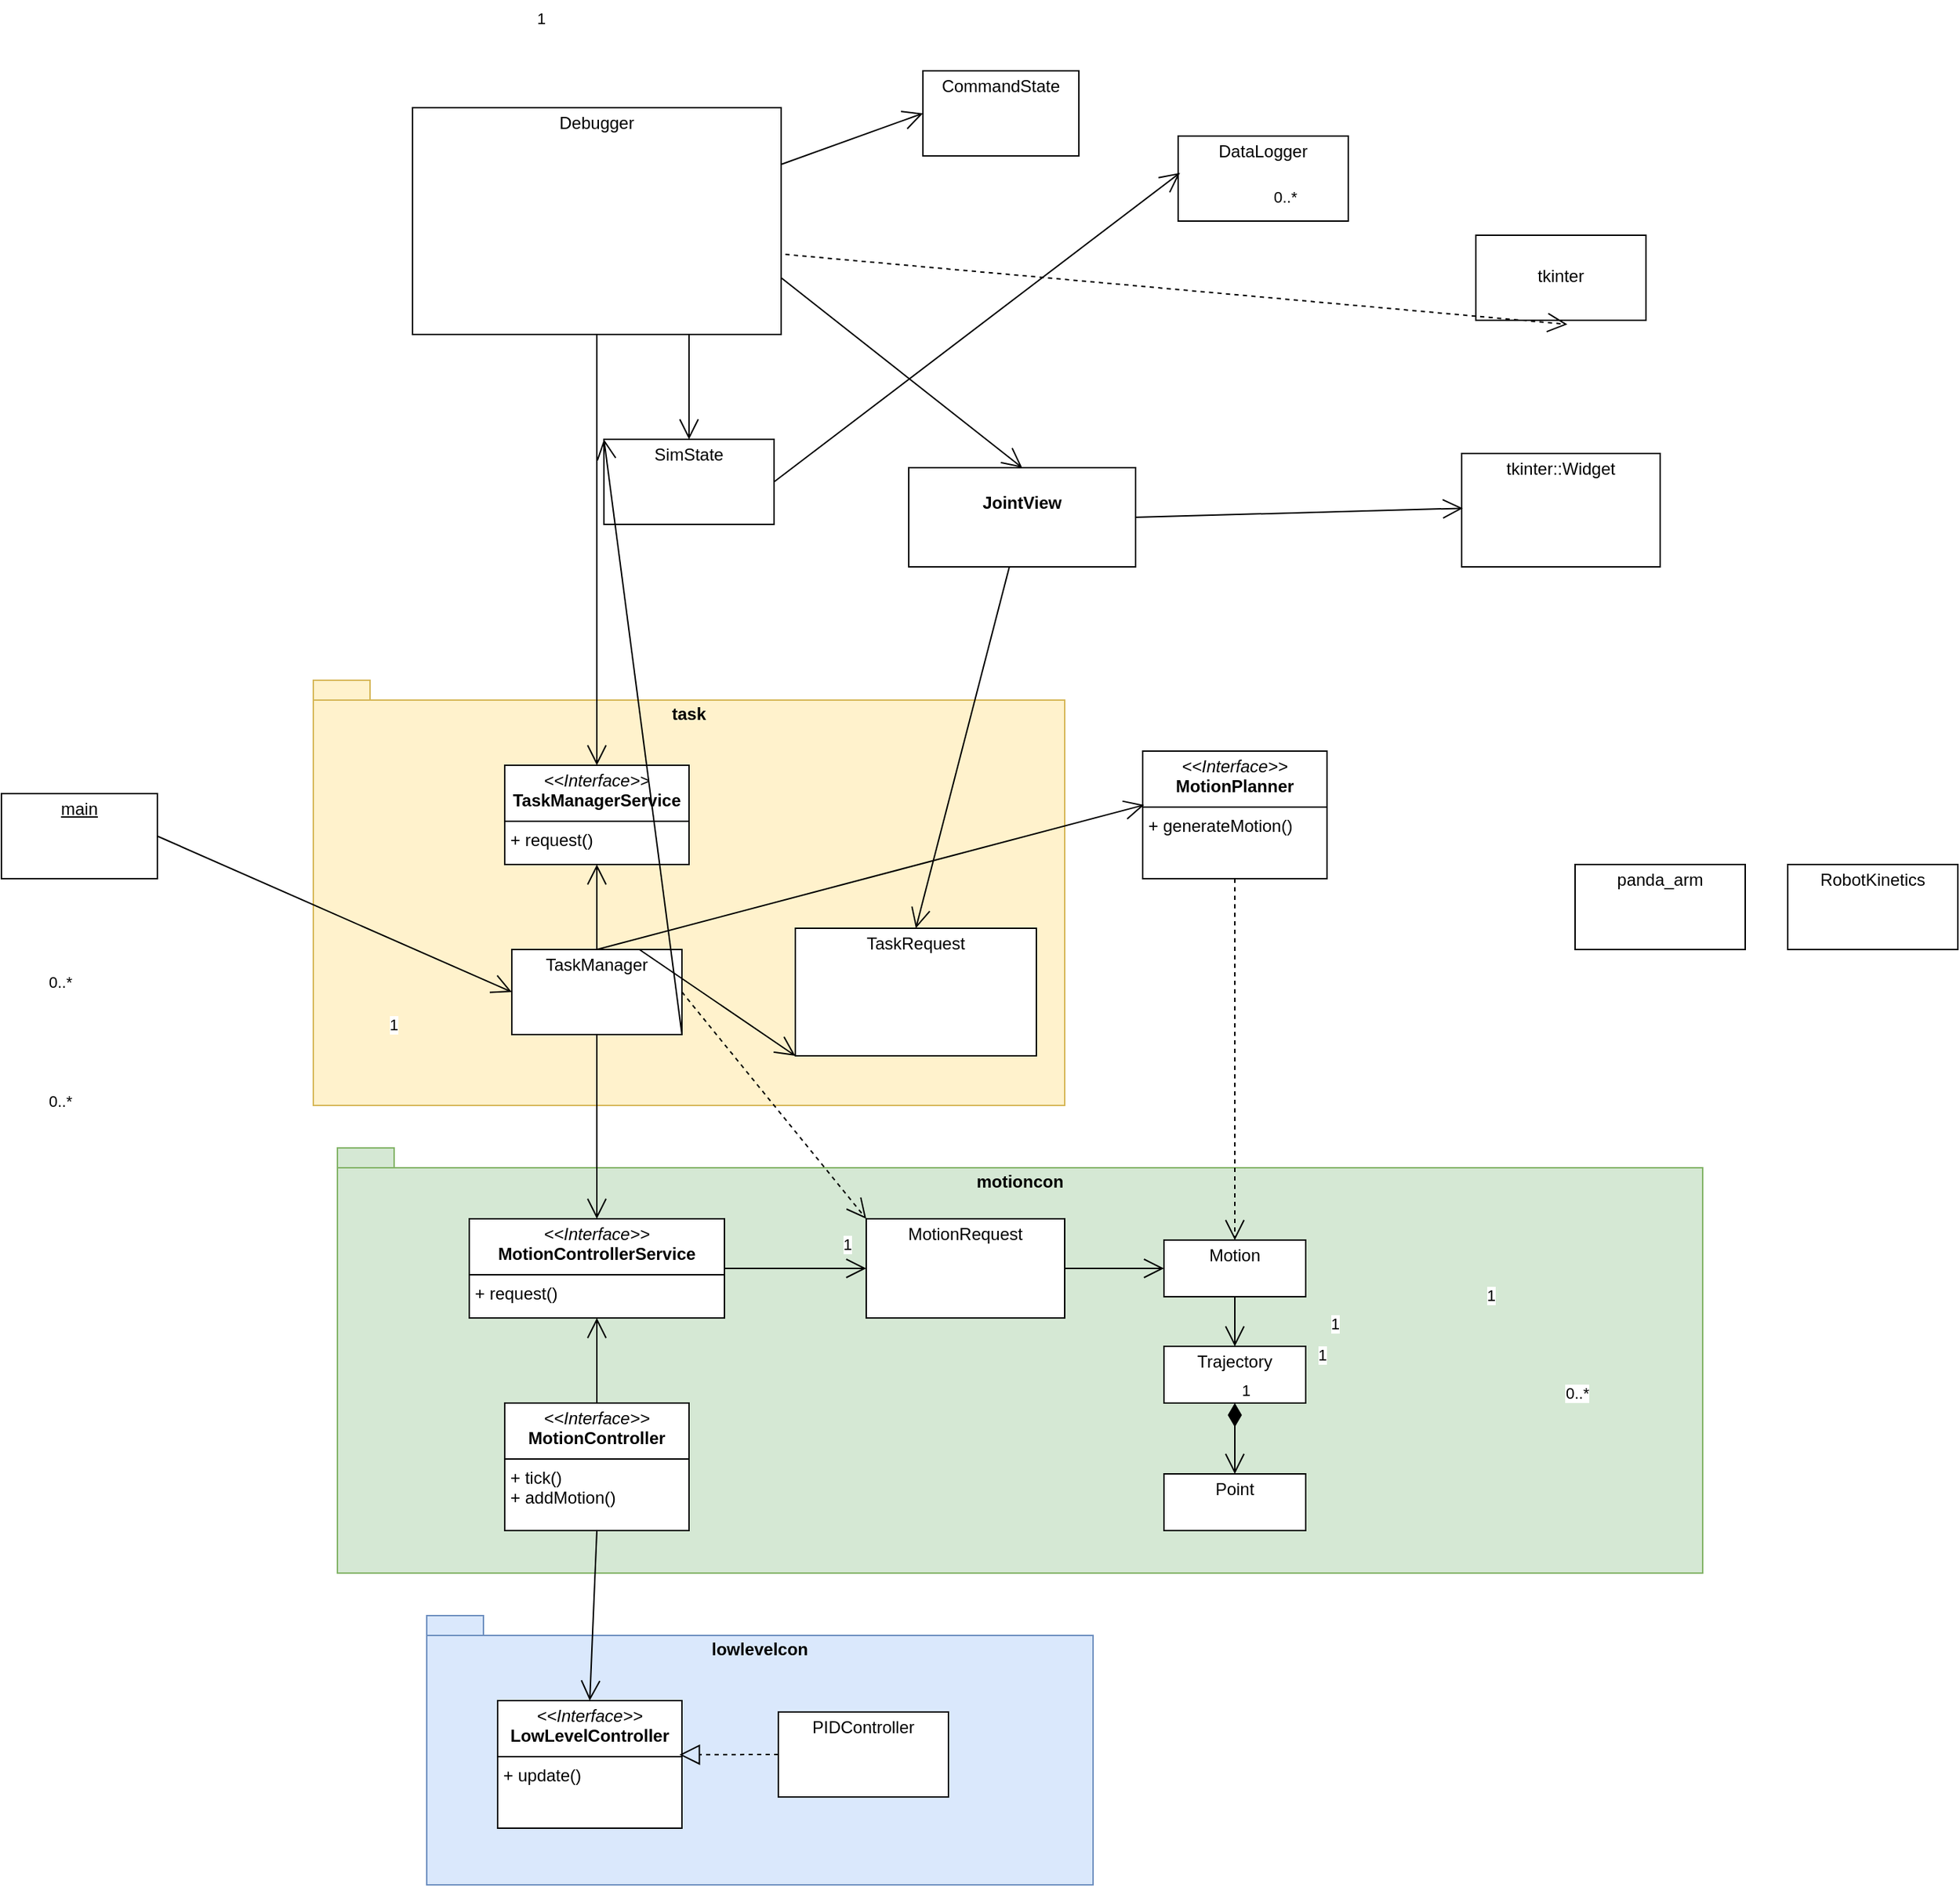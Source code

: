 <mxfile version="24.4.8" type="device">
  <diagram name="ページ1" id="Qz9m1jouxG5U3JRUf05g">
    <mxGraphModel dx="2183" dy="2436" grid="1" gridSize="10" guides="1" tooltips="1" connect="1" arrows="1" fold="1" page="1" pageScale="1" pageWidth="1654" pageHeight="1169" math="0" shadow="0">
      <root>
        <mxCell id="0" />
        <mxCell id="1" parent="0" />
        <mxCell id="ig63yazPnwBaCMaBxHnu-6" value="task" style="shape=folder;fontStyle=1;spacingTop=10;tabWidth=40;tabHeight=14;tabPosition=left;html=1;whiteSpace=wrap;verticalAlign=top;fillColor=#fff2cc;strokeColor=#d6b656;" vertex="1" parent="1">
          <mxGeometry x="810" y="-50" width="530" height="300" as="geometry" />
        </mxCell>
        <mxCell id="ig63yazPnwBaCMaBxHnu-4" value="motioncon" style="shape=folder;fontStyle=1;spacingTop=10;tabWidth=40;tabHeight=14;tabPosition=left;html=1;whiteSpace=wrap;verticalAlign=top;fillColor=#d5e8d4;strokeColor=#82b366;" vertex="1" parent="1">
          <mxGeometry x="827" y="280" width="963" height="300" as="geometry" />
        </mxCell>
        <mxCell id="ig63yazPnwBaCMaBxHnu-3" value="lowlevelcon" style="shape=folder;fontStyle=1;spacingTop=10;tabWidth=40;tabHeight=14;tabPosition=left;html=1;whiteSpace=wrap;verticalAlign=top;fillColor=#dae8fc;strokeColor=#6c8ebf;" vertex="1" parent="1">
          <mxGeometry x="890" y="610" width="470" height="190" as="geometry" />
        </mxCell>
        <mxCell id="u1hAvfkpSpj0WjAq0JWy-3" value="&lt;p style=&quot;margin:0px;margin-top:4px;text-align:center;&quot;&gt;&lt;br&gt;&lt;/p&gt;&lt;p style=&quot;margin:0px;margin-top:4px;text-align:center;&quot;&gt;tkinter&lt;/p&gt;&lt;p style=&quot;margin:0px;margin-top:4px;text-align:center;&quot;&gt;&lt;br&gt;&lt;/p&gt;" style="verticalAlign=top;align=left;overflow=fill;html=1;whiteSpace=wrap;" parent="1" vertex="1">
          <mxGeometry x="1630" y="-364" width="120" height="60" as="geometry" />
        </mxCell>
        <mxCell id="u1hAvfkpSpj0WjAq0JWy-4" value="&lt;div&gt;&lt;br&gt;&lt;/div&gt;&lt;div&gt;&lt;br&gt;&lt;/div&gt;" style="endArrow=open;endSize=12;dashed=1;html=1;rounded=0;entryX=0.538;entryY=1.048;entryDx=0;entryDy=0;entryPerimeter=0;exitX=0;exitY=0.5;exitDx=0;exitDy=0;" parent="1" source="QMs9IUyX99t9ju86rxO--3" target="u1hAvfkpSpj0WjAq0JWy-3" edge="1">
          <mxGeometry width="160" relative="1" as="geometry">
            <mxPoint x="969" y="-1074" as="sourcePoint" />
            <mxPoint x="1129" y="-834" as="targetPoint" />
          </mxGeometry>
        </mxCell>
        <mxCell id="u1hAvfkpSpj0WjAq0JWy-5" value="&lt;p style=&quot;margin:0px;margin-top:4px;text-align:center;&quot;&gt;SimState&lt;/p&gt;" style="verticalAlign=top;align=left;overflow=fill;html=1;whiteSpace=wrap;" parent="1" vertex="1">
          <mxGeometry x="1015" y="-220" width="120" height="60" as="geometry" />
        </mxCell>
        <mxCell id="AWs0AIrcNvtHD0mJR_CJ-1" value="&lt;p style=&quot;margin:0px;margin-top:4px;text-align:center;&quot;&gt;panda_arm&lt;/p&gt;" style="verticalAlign=top;align=left;overflow=fill;html=1;whiteSpace=wrap;" parent="1" vertex="1">
          <mxGeometry x="1700" y="80" width="120" height="60" as="geometry" />
        </mxCell>
        <mxCell id="AWs0AIrcNvtHD0mJR_CJ-2" value="&lt;p style=&quot;margin:0px;margin-top:4px;text-align:center;&quot;&gt;RobotKinetics&lt;/p&gt;" style="verticalAlign=top;align=left;overflow=fill;html=1;whiteSpace=wrap;" parent="1" vertex="1">
          <mxGeometry x="1850" y="80" width="120" height="60" as="geometry" />
        </mxCell>
        <mxCell id="q2Q6VRc8DqvvhNad2FPL-1" value="&lt;p style=&quot;margin:0px;margin-top:4px;text-align:center;&quot;&gt;&lt;br&gt;&lt;b&gt;JointView&lt;/b&gt;&lt;/p&gt;" style="verticalAlign=top;align=left;overflow=fill;html=1;whiteSpace=wrap;" parent="1" vertex="1">
          <mxGeometry x="1230" y="-200" width="160" height="70" as="geometry" />
        </mxCell>
        <mxCell id="q2Q6VRc8DqvvhNad2FPL-2" value="&lt;p style=&quot;margin:0px;margin-top:4px;text-align:center;&quot;&gt;tkinter::Widget&lt;/p&gt;" style="verticalAlign=top;align=left;overflow=fill;html=1;whiteSpace=wrap;" parent="1" vertex="1">
          <mxGeometry x="1620" y="-210" width="140" height="80" as="geometry" />
        </mxCell>
        <mxCell id="QMs9IUyX99t9ju86rxO--3" value="&lt;p style=&quot;margin:0px;margin-top:4px;text-align:center;&quot;&gt;Debugger&lt;/p&gt;" style="verticalAlign=top;align=left;overflow=fill;html=1;whiteSpace=wrap;" parent="1" vertex="1">
          <mxGeometry x="880" y="-454" width="260" height="160" as="geometry" />
        </mxCell>
        <mxCell id="QMs9IUyX99t9ju86rxO--4" value="" style="endArrow=open;endFill=1;endSize=12;html=1;rounded=0;entryX=0.5;entryY=0;entryDx=0;entryDy=0;exitX=1;exitY=0.75;exitDx=0;exitDy=0;" parent="1" source="QMs9IUyX99t9ju86rxO--3" target="q2Q6VRc8DqvvhNad2FPL-1" edge="1">
          <mxGeometry width="160" relative="1" as="geometry">
            <mxPoint x="779" y="-534" as="sourcePoint" />
            <mxPoint x="939" y="-534" as="targetPoint" />
          </mxGeometry>
        </mxCell>
        <mxCell id="QMs9IUyX99t9ju86rxO--5" value="" style="endArrow=open;endFill=1;endSize=12;html=1;rounded=0;entryX=0.006;entryY=0.483;entryDx=0;entryDy=0;exitX=1;exitY=0.5;exitDx=0;exitDy=0;entryPerimeter=0;" parent="1" source="q2Q6VRc8DqvvhNad2FPL-1" target="q2Q6VRc8DqvvhNad2FPL-2" edge="1">
          <mxGeometry width="160" relative="1" as="geometry">
            <mxPoint x="1129" y="-274" as="sourcePoint" />
            <mxPoint x="1249" y="-274" as="targetPoint" />
          </mxGeometry>
        </mxCell>
        <mxCell id="h9wSukIfPtlWrK1b2Klg-1" value="&lt;p style=&quot;margin:0px;margin-top:4px;text-align:center;&quot;&gt;TaskManager&lt;/p&gt;" style="verticalAlign=top;align=left;overflow=fill;html=1;whiteSpace=wrap;" parent="1" vertex="1">
          <mxGeometry x="950" y="140" width="120" height="60" as="geometry" />
        </mxCell>
        <mxCell id="h9wSukIfPtlWrK1b2Klg-2" value="&lt;p style=&quot;margin:0px;margin-top:4px;text-align:center;&quot;&gt;PIDController&lt;/p&gt;" style="verticalAlign=top;align=left;overflow=fill;html=1;whiteSpace=wrap;" parent="1" vertex="1">
          <mxGeometry x="1138" y="678" width="120" height="60" as="geometry" />
        </mxCell>
        <mxCell id="h9wSukIfPtlWrK1b2Klg-4" value="&lt;p style=&quot;margin:0px;margin-top:4px;text-align:center;&quot;&gt;&lt;i&gt;&amp;lt;&amp;lt;Interface&amp;gt;&amp;gt;&lt;/i&gt;&lt;br&gt;&lt;b&gt;LowLevel&lt;/b&gt;&lt;b style=&quot;background-color: initial;&quot;&gt;Controller&lt;/b&gt;&lt;/p&gt;&lt;hr size=&quot;1&quot; style=&quot;border-style:solid;&quot;&gt;&lt;p style=&quot;margin:0px;margin-left:4px;&quot;&gt;&lt;/p&gt;&lt;p style=&quot;margin:0px;margin-left:4px;&quot;&gt;+ update()&lt;br&gt;&lt;/p&gt;" style="verticalAlign=top;align=left;overflow=fill;html=1;whiteSpace=wrap;" parent="1" vertex="1">
          <mxGeometry x="940" y="670" width="130" height="90" as="geometry" />
        </mxCell>
        <mxCell id="h9wSukIfPtlWrK1b2Klg-5" value="" style="endArrow=block;dashed=1;endFill=0;endSize=12;html=1;rounded=0;entryX=0.986;entryY=0.424;entryDx=0;entryDy=0;entryPerimeter=0;exitX=0;exitY=0.5;exitDx=0;exitDy=0;" parent="1" source="h9wSukIfPtlWrK1b2Klg-2" target="h9wSukIfPtlWrK1b2Klg-4" edge="1">
          <mxGeometry width="160" relative="1" as="geometry">
            <mxPoint x="1028" y="855" as="sourcePoint" />
            <mxPoint x="1188" y="855" as="targetPoint" />
          </mxGeometry>
        </mxCell>
        <mxCell id="h9wSukIfPtlWrK1b2Klg-6" value="&lt;p style=&quot;margin:0px;margin-top:4px;text-align:center;&quot;&gt;CommandState&lt;/p&gt;" style="verticalAlign=top;align=left;overflow=fill;html=1;whiteSpace=wrap;" parent="1" vertex="1">
          <mxGeometry x="1240" y="-480" width="110" height="60" as="geometry" />
        </mxCell>
        <mxCell id="h9wSukIfPtlWrK1b2Klg-7" value="" style="endArrow=open;endFill=1;endSize=12;html=1;rounded=0;exitX=1;exitY=0.25;exitDx=0;exitDy=0;entryX=0;entryY=0.5;entryDx=0;entryDy=0;" parent="1" source="QMs9IUyX99t9ju86rxO--3" target="h9wSukIfPtlWrK1b2Klg-6" edge="1">
          <mxGeometry width="160" relative="1" as="geometry">
            <mxPoint x="1239" y="-484" as="sourcePoint" />
            <mxPoint x="1399" y="-484" as="targetPoint" />
          </mxGeometry>
        </mxCell>
        <mxCell id="h9wSukIfPtlWrK1b2Klg-8" value="" style="endArrow=open;endFill=1;endSize=12;html=1;rounded=0;exitX=0.75;exitY=1;exitDx=0;exitDy=0;" parent="1" source="QMs9IUyX99t9ju86rxO--3" target="u1hAvfkpSpj0WjAq0JWy-5" edge="1">
          <mxGeometry width="160" relative="1" as="geometry">
            <mxPoint x="1079" y="-482" as="sourcePoint" />
            <mxPoint x="1080" y="-574" as="targetPoint" />
          </mxGeometry>
        </mxCell>
        <mxCell id="h9wSukIfPtlWrK1b2Klg-9" value="&lt;p style=&quot;margin:0px;margin-top:4px;text-align:center;&quot;&gt;DataLogger&lt;/p&gt;" style="verticalAlign=top;align=left;overflow=fill;html=1;whiteSpace=wrap;" parent="1" vertex="1">
          <mxGeometry x="1420" y="-434" width="120" height="60" as="geometry" />
        </mxCell>
        <mxCell id="h9wSukIfPtlWrK1b2Klg-10" value="" style="endArrow=open;endFill=1;endSize=12;html=1;rounded=0;exitX=1;exitY=0.5;exitDx=0;exitDy=0;entryX=0.011;entryY=0.433;entryDx=0;entryDy=0;entryPerimeter=0;" parent="1" source="u1hAvfkpSpj0WjAq0JWy-5" target="h9wSukIfPtlWrK1b2Klg-9" edge="1">
          <mxGeometry width="160" relative="1" as="geometry">
            <mxPoint x="1432" y="-414" as="sourcePoint" />
            <mxPoint x="1499" y="-474" as="targetPoint" />
          </mxGeometry>
        </mxCell>
        <mxCell id="h9wSukIfPtlWrK1b2Klg-11" value="&lt;p style=&quot;margin:0px;margin-top:4px;text-align:center;&quot;&gt;&lt;u&gt;main&lt;/u&gt;&lt;/p&gt;" style="verticalAlign=top;align=left;overflow=fill;html=1;whiteSpace=wrap;" parent="1" vertex="1">
          <mxGeometry x="590" y="30" width="110" height="60" as="geometry" />
        </mxCell>
        <mxCell id="h9wSukIfPtlWrK1b2Klg-12" value="&lt;p style=&quot;margin:0px;margin-top:4px;text-align:center;&quot;&gt;TaskRequest&lt;/p&gt;" style="verticalAlign=top;align=left;overflow=fill;html=1;whiteSpace=wrap;" parent="1" vertex="1">
          <mxGeometry x="1150" y="125" width="170" height="90" as="geometry" />
        </mxCell>
        <mxCell id="h9wSukIfPtlWrK1b2Klg-13" value="" style="endArrow=open;endFill=1;endSize=12;html=1;rounded=0;exitX=0.5;exitY=1;exitDx=0;exitDy=0;" parent="1" source="QMs9IUyX99t9ju86rxO--3" target="l-inzMmxbqOnDXNdHYrH-9" edge="1">
          <mxGeometry width="160" relative="1" as="geometry">
            <mxPoint x="460" y="722" as="sourcePoint" />
            <mxPoint x="325.0" y="670" as="targetPoint" />
          </mxGeometry>
        </mxCell>
        <mxCell id="h9wSukIfPtlWrK1b2Klg-17" value="1" style="edgeLabel;resizable=0;html=1;align=right;verticalAlign=top;" parent="1" connectable="0" vertex="1">
          <mxGeometry x="974" y="-530" as="geometry" />
        </mxCell>
        <mxCell id="h9wSukIfPtlWrK1b2Klg-19" value="" style="endArrow=open;endFill=1;endSize=12;html=1;rounded=0;exitX=0.75;exitY=0;exitDx=0;exitDy=0;entryX=0;entryY=1;entryDx=0;entryDy=0;" parent="1" source="h9wSukIfPtlWrK1b2Klg-1" target="h9wSukIfPtlWrK1b2Klg-12" edge="1">
          <mxGeometry width="160" relative="1" as="geometry">
            <mxPoint x="716.5" y="130" as="sourcePoint" />
            <mxPoint x="783.5" y="70" as="targetPoint" />
          </mxGeometry>
        </mxCell>
        <mxCell id="h9wSukIfPtlWrK1b2Klg-20" value="" style="endArrow=open;endFill=1;endSize=12;html=1;rounded=0;exitX=1;exitY=0.5;exitDx=0;exitDy=0;entryX=0;entryY=0.5;entryDx=0;entryDy=0;" parent="1" source="h9wSukIfPtlWrK1b2Klg-11" target="h9wSukIfPtlWrK1b2Klg-1" edge="1">
          <mxGeometry width="160" relative="1" as="geometry">
            <mxPoint x="630" y="64" as="sourcePoint" />
            <mxPoint x="670" y="230" as="targetPoint" />
          </mxGeometry>
        </mxCell>
        <mxCell id="h9wSukIfPtlWrK1b2Klg-23" value="" style="endArrow=open;endFill=1;endSize=12;html=1;rounded=0;exitX=0.5;exitY=1;exitDx=0;exitDy=0;entryX=0.5;entryY=0;entryDx=0;entryDy=0;" parent="1" source="ig63yazPnwBaCMaBxHnu-5" target="h9wSukIfPtlWrK1b2Klg-4" edge="1">
          <mxGeometry width="160" relative="1" as="geometry">
            <mxPoint x="800" y="470" as="sourcePoint" />
            <mxPoint x="840" y="674" as="targetPoint" />
          </mxGeometry>
        </mxCell>
        <mxCell id="h9wSukIfPtlWrK1b2Klg-28" value="&lt;p style=&quot;margin:0px;margin-top:4px;text-align:center;&quot;&gt;Motion&lt;/p&gt;" style="verticalAlign=top;align=left;overflow=fill;html=1;whiteSpace=wrap;" parent="1" vertex="1">
          <mxGeometry x="1410" y="345" width="100" height="40" as="geometry" />
        </mxCell>
        <mxCell id="h9wSukIfPtlWrK1b2Klg-29" value="" style="endArrow=open;endFill=1;endSize=12;html=1;rounded=0;exitX=1;exitY=0.5;exitDx=0;exitDy=0;entryX=0;entryY=0.5;entryDx=0;entryDy=0;" parent="1" source="l-inzMmxbqOnDXNdHYrH-10" target="l-inzMmxbqOnDXNdHYrH-11" edge="1">
          <mxGeometry width="160" relative="1" as="geometry">
            <mxPoint x="1770.32" y="508.69" as="sourcePoint" />
            <mxPoint x="1550" y="393" as="targetPoint" />
          </mxGeometry>
        </mxCell>
        <mxCell id="h9wSukIfPtlWrK1b2Klg-30" value="&lt;p style=&quot;margin:0px;margin-top:4px;text-align:center;&quot;&gt;&lt;i&gt;&amp;lt;&amp;lt;Interface&amp;gt;&amp;gt;&lt;/i&gt;&lt;br&gt;&lt;b&gt;MotionPlanner&lt;/b&gt;&lt;/p&gt;&lt;hr size=&quot;1&quot; style=&quot;border-style:solid;&quot;&gt;&lt;p style=&quot;margin:0px;margin-left:4px;&quot;&gt;&lt;/p&gt;&lt;p style=&quot;margin:0px;margin-left:4px;&quot;&gt;+ generateMotion()&lt;br&gt;&lt;/p&gt;" style="verticalAlign=top;align=left;overflow=fill;html=1;whiteSpace=wrap;" parent="1" vertex="1">
          <mxGeometry x="1395" width="130" height="90" as="geometry" />
        </mxCell>
        <mxCell id="h9wSukIfPtlWrK1b2Klg-31" value="" style="endArrow=open;endFill=1;endSize=12;html=1;rounded=0;exitX=0.5;exitY=0;exitDx=0;exitDy=0;entryX=0.008;entryY=0.422;entryDx=0;entryDy=0;entryPerimeter=0;" parent="1" source="h9wSukIfPtlWrK1b2Klg-1" target="h9wSukIfPtlWrK1b2Klg-30" edge="1">
          <mxGeometry width="160" relative="1" as="geometry">
            <mxPoint x="365" y="380" as="sourcePoint" />
            <mxPoint x="455" y="423" as="targetPoint" />
          </mxGeometry>
        </mxCell>
        <mxCell id="h9wSukIfPtlWrK1b2Klg-32" value="0..*" style="edgeLabel;resizable=0;html=1;align=right;verticalAlign=top;" parent="1" connectable="0" vertex="1">
          <mxGeometry x="640" y="150" as="geometry" />
        </mxCell>
        <mxCell id="h9wSukIfPtlWrK1b2Klg-33" value="0..*" style="edgeLabel;resizable=0;html=1;align=right;verticalAlign=top;" parent="1" connectable="0" vertex="1">
          <mxGeometry x="1710" y="440" as="geometry" />
        </mxCell>
        <mxCell id="h9wSukIfPtlWrK1b2Klg-35" value="" style="endArrow=open;endSize=12;dashed=1;html=1;rounded=0;exitX=0.5;exitY=1;exitDx=0;exitDy=0;entryX=0.5;entryY=0;entryDx=0;entryDy=0;" parent="1" source="h9wSukIfPtlWrK1b2Klg-30" target="h9wSukIfPtlWrK1b2Klg-28" edge="1">
          <mxGeometry width="160" relative="1" as="geometry">
            <mxPoint x="1560" y="220" as="sourcePoint" />
            <mxPoint x="1720" y="220" as="targetPoint" />
          </mxGeometry>
        </mxCell>
        <mxCell id="l-inzMmxbqOnDXNdHYrH-1" value="0..*" style="edgeLabel;resizable=0;html=1;align=right;verticalAlign=top;" parent="1" connectable="0" vertex="1">
          <mxGeometry x="1504" y="-404" as="geometry" />
        </mxCell>
        <mxCell id="l-inzMmxbqOnDXNdHYrH-3" value="" style="endArrow=open;endFill=1;endSize=12;html=1;rounded=0;entryX=0.5;entryY=1;entryDx=0;entryDy=0;" parent="1" source="h9wSukIfPtlWrK1b2Klg-1" target="l-inzMmxbqOnDXNdHYrH-9" edge="1">
          <mxGeometry width="160" relative="1" as="geometry">
            <mxPoint x="1010" y="30" as="sourcePoint" />
            <mxPoint x="788.0" y="110" as="targetPoint" />
          </mxGeometry>
        </mxCell>
        <mxCell id="l-inzMmxbqOnDXNdHYrH-5" value="" style="endArrow=open;endFill=1;endSize=12;html=1;rounded=0;entryX=0.5;entryY=0;entryDx=0;entryDy=0;" parent="1" source="q2Q6VRc8DqvvhNad2FPL-1" target="h9wSukIfPtlWrK1b2Klg-12" edge="1">
          <mxGeometry width="160" relative="1" as="geometry">
            <mxPoint x="380" y="960" as="sourcePoint" />
            <mxPoint x="200" y="840" as="targetPoint" />
          </mxGeometry>
        </mxCell>
        <mxCell id="l-inzMmxbqOnDXNdHYrH-6" value="1" style="edgeLabel;resizable=0;html=1;align=right;verticalAlign=top;" parent="1" connectable="0" vertex="1">
          <mxGeometry x="870" y="180" as="geometry" />
        </mxCell>
        <mxCell id="l-inzMmxbqOnDXNdHYrH-8" value="0..*" style="edgeLabel;resizable=0;html=1;align=right;verticalAlign=top;" parent="1" connectable="0" vertex="1">
          <mxGeometry x="640" y="234" as="geometry" />
        </mxCell>
        <mxCell id="l-inzMmxbqOnDXNdHYrH-9" value="&lt;p style=&quot;margin:0px;margin-top:4px;text-align:center;&quot;&gt;&lt;i&gt;&amp;lt;&amp;lt;Interface&amp;gt;&amp;gt;&lt;/i&gt;&lt;br&gt;&lt;b&gt;TaskManagerService&lt;/b&gt;&lt;/p&gt;&lt;hr size=&quot;1&quot; style=&quot;border-style:solid;&quot;&gt;&lt;p style=&quot;margin:0px;margin-left:4px;&quot;&gt;&lt;/p&gt;&lt;p style=&quot;margin:0px;margin-left:4px;&quot;&gt;+ request()&lt;br&gt;&lt;/p&gt;" style="verticalAlign=top;align=left;overflow=fill;html=1;whiteSpace=wrap;" parent="1" vertex="1">
          <mxGeometry x="945" y="10" width="130" height="70" as="geometry" />
        </mxCell>
        <mxCell id="l-inzMmxbqOnDXNdHYrH-10" value="&lt;p style=&quot;margin:0px;margin-top:4px;text-align:center;&quot;&gt;&lt;i&gt;&amp;lt;&amp;lt;Interface&amp;gt;&amp;gt;&lt;/i&gt;&lt;br&gt;&lt;b&gt;MotionControllerService&lt;/b&gt;&lt;/p&gt;&lt;hr size=&quot;1&quot; style=&quot;border-style:solid;&quot;&gt;&lt;p style=&quot;margin:0px;margin-left:4px;&quot;&gt;&lt;/p&gt;&lt;p style=&quot;margin:0px;margin-left:4px;&quot;&gt;+ request()&lt;br&gt;&lt;/p&gt;" style="verticalAlign=top;align=left;overflow=fill;html=1;whiteSpace=wrap;" parent="1" vertex="1">
          <mxGeometry x="920" y="330" width="180" height="70" as="geometry" />
        </mxCell>
        <mxCell id="l-inzMmxbqOnDXNdHYrH-11" value="&lt;p style=&quot;margin:0px;margin-top:4px;text-align:center;&quot;&gt;MotionRequest&lt;/p&gt;" style="verticalAlign=top;align=left;overflow=fill;html=1;whiteSpace=wrap;" parent="1" vertex="1">
          <mxGeometry x="1200" y="330" width="140" height="70" as="geometry" />
        </mxCell>
        <mxCell id="l-inzMmxbqOnDXNdHYrH-13" value="" style="endArrow=open;endFill=1;endSize=12;html=1;rounded=0;exitX=0.5;exitY=1;exitDx=0;exitDy=0;" parent="1" source="h9wSukIfPtlWrK1b2Klg-1" target="l-inzMmxbqOnDXNdHYrH-10" edge="1">
          <mxGeometry width="160" relative="1" as="geometry">
            <mxPoint x="415" y="565" as="sourcePoint" />
            <mxPoint x="460" y="745" as="targetPoint" />
          </mxGeometry>
        </mxCell>
        <mxCell id="l-inzMmxbqOnDXNdHYrH-14" value="1" style="edgeLabel;resizable=0;html=1;align=right;verticalAlign=top;" parent="1" connectable="0" vertex="1">
          <mxGeometry x="1190" y="335" as="geometry" />
        </mxCell>
        <mxCell id="l-inzMmxbqOnDXNdHYrH-15" value="1" style="edgeLabel;resizable=0;html=1;align=right;verticalAlign=top;" parent="1" connectable="0" vertex="1">
          <mxGeometry x="1525" y="412.5" as="geometry" />
        </mxCell>
        <mxCell id="l-inzMmxbqOnDXNdHYrH-16" value="" style="endArrow=open;endFill=1;endSize=12;html=1;rounded=0;exitX=1;exitY=0.5;exitDx=0;exitDy=0;entryX=0;entryY=0.5;entryDx=0;entryDy=0;" parent="1" source="l-inzMmxbqOnDXNdHYrH-11" target="h9wSukIfPtlWrK1b2Klg-28" edge="1">
          <mxGeometry width="160" relative="1" as="geometry">
            <mxPoint x="1374.58" y="430" as="sourcePoint" />
            <mxPoint x="1374.58" y="320" as="targetPoint" />
          </mxGeometry>
        </mxCell>
        <mxCell id="l-inzMmxbqOnDXNdHYrH-17" value="1" style="edgeLabel;resizable=0;html=1;align=right;verticalAlign=top;" parent="1" connectable="0" vertex="1">
          <mxGeometry x="1575" y="337.5" as="geometry">
            <mxPoint x="-41" y="53" as="offset" />
          </mxGeometry>
        </mxCell>
        <mxCell id="l-inzMmxbqOnDXNdHYrH-18" value="&lt;div&gt;&lt;br&gt;&lt;/div&gt;&lt;div&gt;&lt;br&gt;&lt;/div&gt;" style="endArrow=open;endSize=12;dashed=1;html=1;rounded=0;entryX=0;entryY=0;entryDx=0;entryDy=0;exitX=1;exitY=0.5;exitDx=0;exitDy=0;" parent="1" source="h9wSukIfPtlWrK1b2Klg-1" target="l-inzMmxbqOnDXNdHYrH-11" edge="1">
          <mxGeometry width="160" relative="1" as="geometry">
            <mxPoint x="735" y="714" as="sourcePoint" />
            <mxPoint x="520" y="455" as="targetPoint" />
          </mxGeometry>
        </mxCell>
        <mxCell id="l-inzMmxbqOnDXNdHYrH-20" value="1" style="endArrow=open;html=1;endSize=12;startArrow=diamondThin;startSize=14;startFill=1;align=left;verticalAlign=bottom;rounded=0;exitX=0.5;exitY=1;exitDx=0;exitDy=0;" parent="1" source="ig63yazPnwBaCMaBxHnu-5" target="l-inzMmxbqOnDXNdHYrH-10" edge="1">
          <mxGeometry x="-1" y="3" relative="1" as="geometry">
            <mxPoint x="1030" y="640" as="sourcePoint" />
            <mxPoint x="1190" y="640" as="targetPoint" />
          </mxGeometry>
        </mxCell>
        <mxCell id="l-inzMmxbqOnDXNdHYrH-21" value="&lt;p style=&quot;margin:0px;margin-top:4px;text-align:center;&quot;&gt;Trajectory&lt;/p&gt;" style="verticalAlign=top;align=left;overflow=fill;html=1;whiteSpace=wrap;" parent="1" vertex="1">
          <mxGeometry x="1410" y="420" width="100" height="40" as="geometry" />
        </mxCell>
        <mxCell id="l-inzMmxbqOnDXNdHYrH-22" value="" style="endArrow=open;endFill=1;endSize=12;html=1;rounded=0;exitX=0.5;exitY=1;exitDx=0;exitDy=0;entryX=0.5;entryY=0;entryDx=0;entryDy=0;" parent="1" source="h9wSukIfPtlWrK1b2Klg-28" target="l-inzMmxbqOnDXNdHYrH-21" edge="1">
          <mxGeometry width="160" relative="1" as="geometry">
            <mxPoint x="1600" y="502.5" as="sourcePoint" />
            <mxPoint x="1600" y="377.5" as="targetPoint" />
          </mxGeometry>
        </mxCell>
        <mxCell id="l-inzMmxbqOnDXNdHYrH-23" value="1" style="edgeLabel;resizable=0;html=1;align=right;verticalAlign=top;" parent="1" connectable="0" vertex="1">
          <mxGeometry x="1685" y="317.5" as="geometry">
            <mxPoint x="-41" y="53" as="offset" />
          </mxGeometry>
        </mxCell>
        <mxCell id="l-inzMmxbqOnDXNdHYrH-24" value="" style="endArrow=open;endFill=1;endSize=12;html=1;rounded=0;exitX=1;exitY=1;exitDx=0;exitDy=0;entryX=0;entryY=0;entryDx=0;entryDy=0;" parent="1" source="h9wSukIfPtlWrK1b2Klg-1" target="u1hAvfkpSpj0WjAq0JWy-5" edge="1">
          <mxGeometry width="160" relative="1" as="geometry">
            <mxPoint x="420" y="550" as="sourcePoint" />
            <mxPoint x="670" y="705" as="targetPoint" />
          </mxGeometry>
        </mxCell>
        <mxCell id="ig63yazPnwBaCMaBxHnu-1" value="&lt;p style=&quot;margin:0px;margin-top:4px;text-align:center;&quot;&gt;Point&lt;/p&gt;" style="verticalAlign=top;align=left;overflow=fill;html=1;whiteSpace=wrap;" vertex="1" parent="1">
          <mxGeometry x="1410" y="510" width="100" height="40" as="geometry" />
        </mxCell>
        <mxCell id="ig63yazPnwBaCMaBxHnu-2" value="1" style="endArrow=open;html=1;endSize=12;startArrow=diamondThin;startSize=14;startFill=1;edgeStyle=orthogonalEdgeStyle;align=left;verticalAlign=bottom;rounded=0;entryX=0.5;entryY=0;entryDx=0;entryDy=0;exitX=0.5;exitY=1;exitDx=0;exitDy=0;" edge="1" parent="1" source="l-inzMmxbqOnDXNdHYrH-21" target="ig63yazPnwBaCMaBxHnu-1">
          <mxGeometry x="-1" y="3" relative="1" as="geometry">
            <mxPoint x="1705" y="317.5" as="sourcePoint" />
            <mxPoint x="1865" y="317.5" as="targetPoint" />
          </mxGeometry>
        </mxCell>
        <mxCell id="ig63yazPnwBaCMaBxHnu-5" value="&lt;p style=&quot;margin:0px;margin-top:4px;text-align:center;&quot;&gt;&lt;i&gt;&amp;lt;&amp;lt;Interface&amp;gt;&amp;gt;&lt;/i&gt;&lt;br&gt;&lt;b&gt;Motion&lt;/b&gt;&lt;b style=&quot;background-color: initial;&quot;&gt;Controller&lt;/b&gt;&lt;/p&gt;&lt;hr size=&quot;1&quot; style=&quot;border-style:solid;&quot;&gt;&lt;p style=&quot;margin:0px;margin-left:4px;&quot;&gt;&lt;/p&gt;&lt;p style=&quot;margin:0px;margin-left:4px;&quot;&gt;+ tick()&lt;br&gt;&lt;/p&gt;&lt;p style=&quot;margin:0px;margin-left:4px;&quot;&gt;+ addMotion()&lt;/p&gt;" style="verticalAlign=top;align=left;overflow=fill;html=1;whiteSpace=wrap;" vertex="1" parent="1">
          <mxGeometry x="945" y="460" width="130" height="90" as="geometry" />
        </mxCell>
      </root>
    </mxGraphModel>
  </diagram>
</mxfile>
